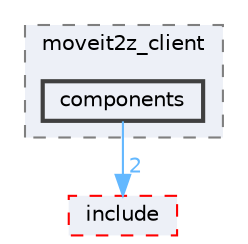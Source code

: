 digraph "smacc2_client_library/moveit2z_client/src/moveit2z_client/components"
{
 // LATEX_PDF_SIZE
  bgcolor="transparent";
  edge [fontname=Helvetica,fontsize=10,labelfontname=Helvetica,labelfontsize=10];
  node [fontname=Helvetica,fontsize=10,shape=box,height=0.2,width=0.4];
  compound=true
  subgraph clusterdir_42e1d0c89e89a86871e44ca0a8e5f8f4 {
    graph [ bgcolor="#edf0f7", pencolor="grey50", label="moveit2z_client", fontname=Helvetica,fontsize=10 style="filled,dashed", URL="dir_42e1d0c89e89a86871e44ca0a8e5f8f4.html",tooltip=""]
  dir_583f83809cf2d10d1fd9350586039541 [label="components", fillcolor="#edf0f7", color="grey25", style="filled,bold", URL="dir_583f83809cf2d10d1fd9350586039541.html",tooltip=""];
  }
  dir_60829613eb78c367bb39cf6bccb6afeb [label="include", fillcolor="#edf0f7", color="red", style="filled,dashed", URL="dir_60829613eb78c367bb39cf6bccb6afeb.html",tooltip=""];
  dir_583f83809cf2d10d1fd9350586039541->dir_60829613eb78c367bb39cf6bccb6afeb [headlabel="2", labeldistance=1.5 headhref="dir_000025_000049.html" color="steelblue1" fontcolor="steelblue1"];
}
